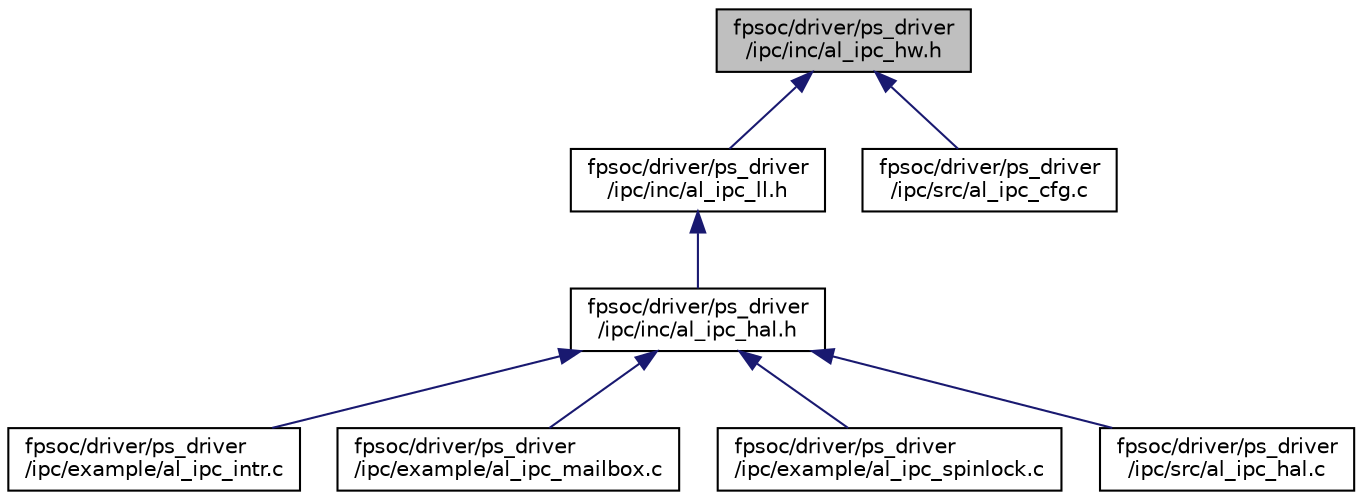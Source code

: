 digraph "fpsoc/driver/ps_driver/ipc/inc/al_ipc_hw.h"
{
  edge [fontname="Helvetica",fontsize="10",labelfontname="Helvetica",labelfontsize="10"];
  node [fontname="Helvetica",fontsize="10",shape=record];
  Node2 [label="fpsoc/driver/ps_driver\l/ipc/inc/al_ipc_hw.h",height=0.2,width=0.4,color="black", fillcolor="grey75", style="filled", fontcolor="black"];
  Node2 -> Node3 [dir="back",color="midnightblue",fontsize="10",style="solid",fontname="Helvetica"];
  Node3 [label="fpsoc/driver/ps_driver\l/ipc/inc/al_ipc_ll.h",height=0.2,width=0.4,color="black", fillcolor="white", style="filled",URL="$al__ipc__ll_8h.html"];
  Node3 -> Node4 [dir="back",color="midnightblue",fontsize="10",style="solid",fontname="Helvetica"];
  Node4 [label="fpsoc/driver/ps_driver\l/ipc/inc/al_ipc_hal.h",height=0.2,width=0.4,color="black", fillcolor="white", style="filled",URL="$al__ipc__hal_8h.html"];
  Node4 -> Node5 [dir="back",color="midnightblue",fontsize="10",style="solid",fontname="Helvetica"];
  Node5 [label="fpsoc/driver/ps_driver\l/ipc/example/al_ipc_intr.c",height=0.2,width=0.4,color="black", fillcolor="white", style="filled",URL="$al__ipc__intr_8c.html",tooltip="ipc interrupt example "];
  Node4 -> Node6 [dir="back",color="midnightblue",fontsize="10",style="solid",fontname="Helvetica"];
  Node6 [label="fpsoc/driver/ps_driver\l/ipc/example/al_ipc_mailbox.c",height=0.2,width=0.4,color="black", fillcolor="white", style="filled",URL="$al__ipc__mailbox_8c.html",tooltip="ipc mailbox example "];
  Node4 -> Node7 [dir="back",color="midnightblue",fontsize="10",style="solid",fontname="Helvetica"];
  Node7 [label="fpsoc/driver/ps_driver\l/ipc/example/al_ipc_spinlock.c",height=0.2,width=0.4,color="black", fillcolor="white", style="filled",URL="$al__ipc__spinlock_8c.html",tooltip="ipc spinlock example "];
  Node4 -> Node8 [dir="back",color="midnightblue",fontsize="10",style="solid",fontname="Helvetica"];
  Node8 [label="fpsoc/driver/ps_driver\l/ipc/src/al_ipc_hal.c",height=0.2,width=0.4,color="black", fillcolor="white", style="filled",URL="$al__ipc__hal_8c.html"];
  Node2 -> Node9 [dir="back",color="midnightblue",fontsize="10",style="solid",fontname="Helvetica"];
  Node9 [label="fpsoc/driver/ps_driver\l/ipc/src/al_ipc_cfg.c",height=0.2,width=0.4,color="black", fillcolor="white", style="filled",URL="$al__ipc__cfg_8c.html"];
}
